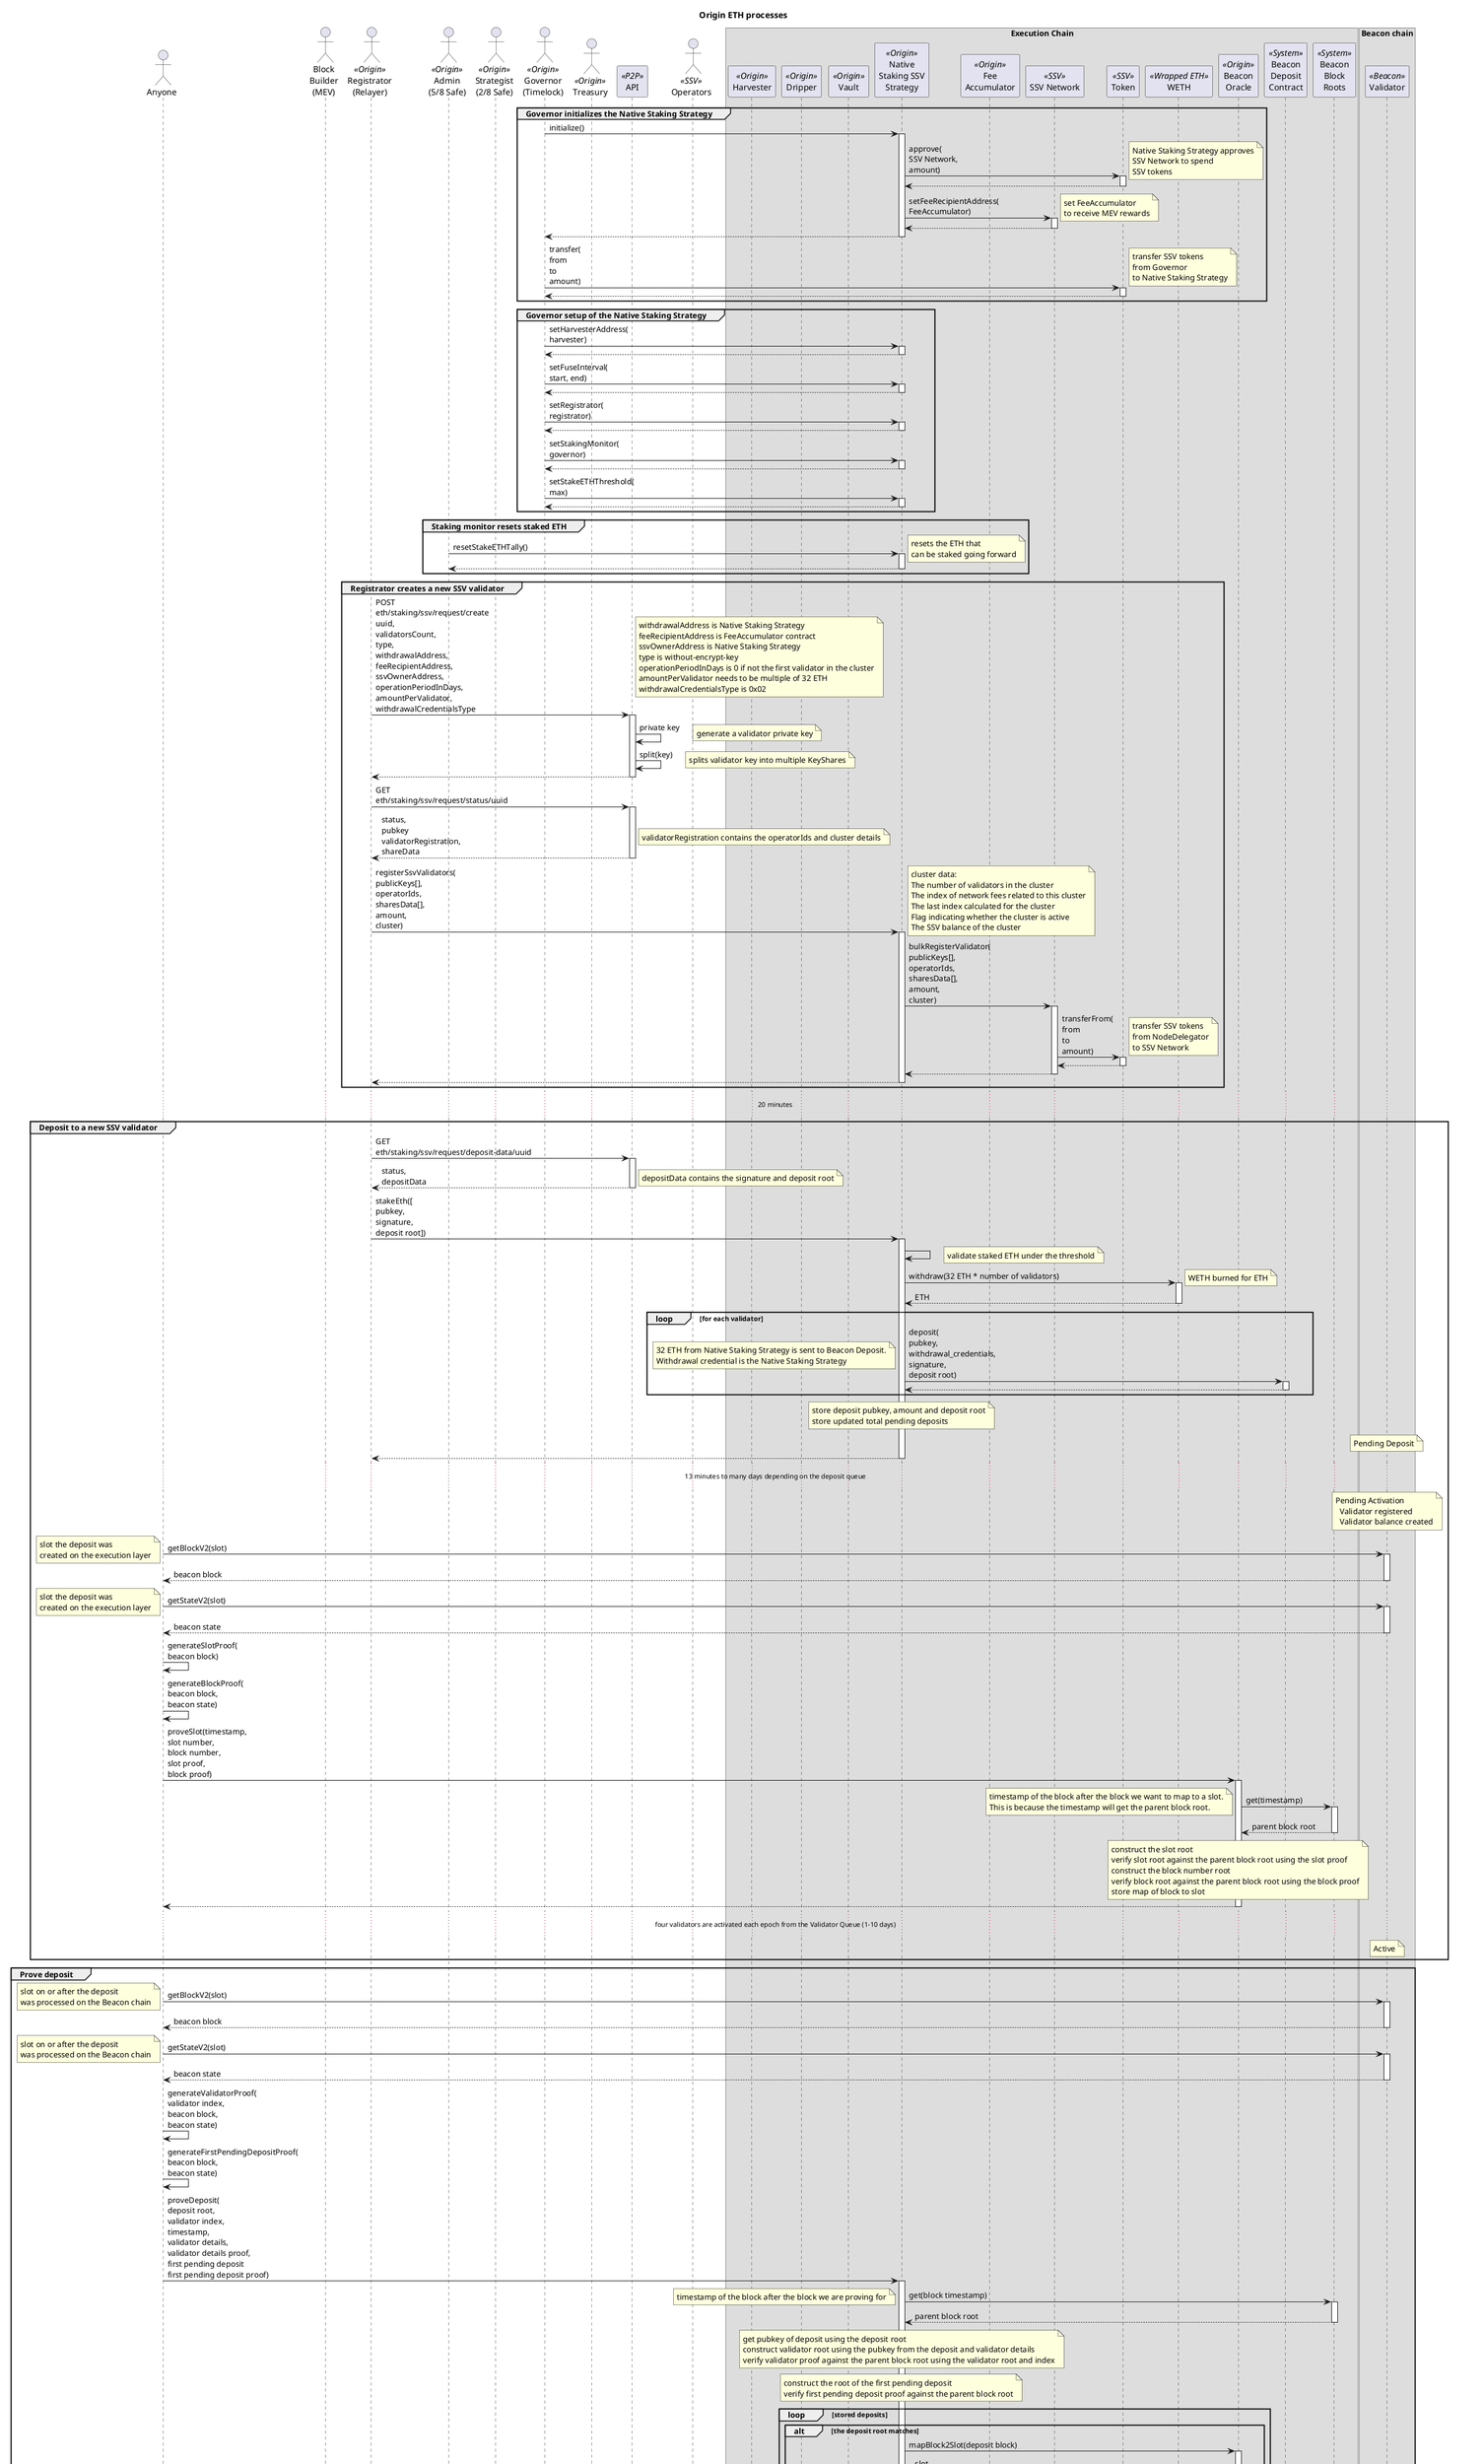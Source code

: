 @startuml

skinparam tabSize 2
hide footbox

title "Origin ETH processes"

actor "Anyone" as sender
actor "Block\nBuilder\n(MEV)" as mev
actor "Registrator\n(Relayer)" as reg <<Origin>>
actor "Admin\n(5/8 Safe)" as admin <<Origin>>
actor "Strategist\n(2/8 Safe)" as strategist <<Origin>>
actor "Governor\n(Timelock)" as gov <<Origin>>
actor "Treasury" as treasury <<Origin>>
participant "API" as api <<P2P>>
actor "Operators" as ssvOp <<SSV>>

box "Execution Chain"
participant "Harvester" as harv <<Origin>>
participant "Dripper" as drip <<Origin>>
participant "Vault" as vault <<Origin>>
participant "Native\nStaking SSV\nStrategy" as nativeStrat <<Origin>>
participant "Fee\nAccumulator" as feeAccum <<Origin>>
participant "SSV Network" as ssvNet <<SSV>>
participant "Token" as ssv <<SSV>>
participant "WETH" as weth <<Wrapped ETH>>
participant "Beacon\nOracle" as bo <<Origin>>
participant "Beacon\nDeposit\nContract" as dep <<System>>
participant "Beacon\nBlock\nRoots" as roots <<System>>
end box

box "Beacon chain"
participant "Validator" as val <<Beacon>>
end box

group Governor initializes the Native Staking Strategy

gov -> nativeStrat : initialize()
activate nativeStrat
nativeStrat -> ssv : approve(\nSSV Network,\namount)
activate ssv
note right : Native Staking Strategy approves\nSSV Network to spend\nSSV tokens
return
nativeStrat -> ssvNet : setFeeRecipientAddress(\nFeeAccumulator)
activate ssvNet
note right : set FeeAccumulator\nto receive MEV rewards
return
return

gov -> ssv : transfer(\nfrom\nto\namount)
activate ssv
note right : transfer SSV tokens\nfrom Governor\nto Native Staking Strategy
return

end group

group Governor setup of the Native Staking Strategy

gov -> nativeStrat : setHarvesterAddress(\nharvester)
activate nativeStrat
return

gov -> nativeStrat : setFuseInterval(\nstart, end)
activate nativeStrat
return

gov -> nativeStrat : setRegistrator(\nregistrator)
activate nativeStrat
return

gov -> nativeStrat : setStakingMonitor(\ngovernor)
activate nativeStrat
return

gov -> nativeStrat : setStakeETHThreshold(\nmax)
activate nativeStrat
return

end group

group Staking monitor resets staked ETH

admin -> nativeStrat : resetStakeETHTally()
activate nativeStrat
note right: resets the ETH that\ncan be staked going forward
return

end group

group Registrator creates a new SSV validator

reg -> api: POST\neth/staking/ssv/request/create\nuuid,\nvalidatorsCount,\ntype,\nwithdrawalAddress,\nfeeRecipientAddress,\nssvOwnerAddress,\noperationPeriodInDays,\namountPerValidator,\nwithdrawalCredentialsType
activate api
note right
withdrawalAddress is Native Staking Strategy
feeRecipientAddress is FeeAccumulator contract
ssvOwnerAddress is Native Staking Strategy
type is without-encrypt-key
operationPeriodInDays is 0 if not the first validator in the cluster
amountPerValidator needs to be multiple of 32 ETH
withdrawalCredentialsType is 0x02
end note
api -> api: private key
note right : generate a validator private key
api -> api: split(key)
note right : splits validator key into multiple KeyShares
return

reg -> api: GET\neth/staking/ssv/request/status/uuid
activate api
return status,\npubkey\nvalidatorRegistration,\nshareData
note right : validatorRegistration contains the operatorIds and cluster details

reg -> nativeStrat : registerSsvValidators(\npublicKeys[],\noperatorIds,\nsharesData[],\namount,\ncluster)
activate nativeStrat
note right
cluster data:
The number of validators in the cluster
The index of network fees related to this cluster
The last index calculated for the cluster
Flag indicating whether the cluster is active
The SSV balance of the cluster
end note
nativeStrat -> ssvNet : bulkRegisterValidator(\npublicKeys[],\noperatorIds,\nsharesData[],\namount,\ncluster)
activate ssvNet
ssvNet -> ssv : transferFrom(\nfrom\nto\namount)
activate ssv
note right: transfer SSV tokens\nfrom NodeDelegator\nto SSV Network
return
return
return

end group

... 20 minutes ...

group Deposit to a new SSV validator

reg -> api: GET\neth/staking/ssv/request/deposit-data/uuid
activate api
return status,\ndepositData
note right : depositData contains the signature and deposit root

reg -> nativeStrat : stakeEth([\npubkey,\nsignature,\ndeposit root])
activate nativeStrat
nativeStrat -> nativeStrat
note right : validate staked ETH under the threshold
nativeStrat -> weth : withdraw(32 ETH * number of validators)
activate weth
note right : WETH burned for ETH
return ETH

loop for each validator

nativeStrat -> dep : deposit(\npubkey,\nwithdrawal_credentials,\nsignature,\ndeposit root)
activate dep
note left
32 ETH from Native Staking Strategy is sent to Beacon Deposit.
Withdrawal credential is the Native Staking Strategy
end note
return
end

note over nativeStrat
store deposit pubkey, amount and deposit root
store updated total pending deposits
end note

note over val : Pending Deposit
return


... 13 minutes to many days depending on the deposit queue ...

note over val
Pending Activation
  Validator registered
  Validator balance created
end note


sender -> val : getBlockV2(slot)
note left : slot the deposit was\ncreated on the execution layer
activate val
return beacon block

sender -> val : getStateV2(slot)
note left : slot the deposit was\ncreated on the execution layer
activate val
return beacon state

sender -> sender : generateSlotProof(\nbeacon block)
sender -> sender : generateBlockProof(\nbeacon block,\nbeacon state)

' map block number to slot in Beacon Oracle
sender -> bo : proveSlot(timestamp,\nslot number,\nblock number,\nslot proof,\nblock proof)
activate bo
bo -> roots : get(timestamp)
note left
timestamp of the block after the block we want to map to a slot.
This is because the timestamp will get the parent block root.
end note
activate roots
return parent block root
note over bo
construct the slot root
verify slot root against the parent block root using the slot proof
construct the block number root
verify block root against the parent block root using the block proof
store map of block to slot
end note
return

... four validators are activated each epoch from the Validator Queue (1-10 days) ...

note over val : Active

end group

group Prove deposit

sender -> val : getBlockV2(slot)
note left : slot on or after the deposit\nwas processed on the Beacon chain
activate val
return beacon block

sender -> val : getStateV2(slot)
note left : slot on or after the deposit\nwas processed on the Beacon chain
activate val
return beacon state

sender -> sender : generateValidatorProof(\nvalidator index,\nbeacon block,\nbeacon state)
sender -> sender : generateFirstPendingDepositProof(\nbeacon block,\nbeacon state)

' prove a deposit has been processed on the Beacon chain
sender -> nativeStrat : proveDeposit(\ndeposit root,\nvalidator index,\ntimestamp,\nvalidator details,\nvalidator details proof,\nfirst pending deposit\nfirst pending deposit proof)
activate nativeStrat
nativeStrat -> roots : get(block timestamp)
note left: timestamp of the block after the block we are proving for
activate roots
return parent block root

' verify the validator
note over nativeStrat
get pubkey of deposit using the deposit root
construct validator root using the pubkey from the deposit and validator details
verify validator proof against the parent block root using the validator root and index
end note

' verify first pending deposit 
note over nativeStrat
construct the root of the first pending deposit
verify first pending deposit proof against the parent block root
end note

loop stored deposits
    alt the deposit root matches
        nativeStrat -> bo : mapBlock2Slot(deposit block)
        activate bo
        return slot

        note over nativeStrat
            if the deposit's slot equals the first pending deposit's slot
                revert
            else if the deposit's slot < the first pending deposit's slot
                delete stored deposit
                reduce total pending deposits by deposit amount
                add validator index to active validators
        end note
    end
end

return

end group

group Update balances

sender -> nativeStrat : snapBalances()
activate nativeStrat
nativeStrat -> roots : get(block timestamp)
activate roots
return parent block root
note over nativeStrat
store strategy WETH and ETH balances
store parent block root
end note
return

sender -> val : getBlockV2(slot)
note left : slot after snapBeaconRoot was taken
activate val
return beacon block

sender -> val : getStateV2(slot)
note left : slot after snapBeaconRoot was taken
activate val
return beacon state

sender -> sender : generateFirstPendingDepositProof(\nbeacon block,\nbeacon state)
note left : proof against beacon block root
sender -> sender : generateValidatorBalanceContainerProof(\nbeacon block,\nbeacon state)
note left : proof against beacon block root
loop active validator indexes
sender -> sender : generateValidatorBalanceProof(\nvalidator index,\nbeacon block,\nbeacon state)
note left: proof against root of\nbeaconBlock.state.balances
end

sender -> nativeStrat : proveBalances(\nfirst pending deposit\nfirst pending deposit proof,\nvalidator container proof,\nvalidator balance proofs)
activate nativeStrat
loop stored deposits
    nativeStrat -> bo : mapBlock2Slot(deposit block)
    activate bo
    return slot

    note over nativeStrat
        revert if the stored deposit's slot is <= the first pending deposit's slot
    end note

    note over nativeStrat: total pending deposit amounts
end

note over nativeStrat
    verify balances container proof against the snapped block root
end note
loop active validator indexes
    note over nativeStrat
        verify validator balance proof against the balances container root using the validator index
    end note

    note over nativeStrat
        decode the validator balance from the balance root
        total validator balances
    end note
end
note over nativeStrat
    store strategy balance =
        ETH balance from snap +
        WETH balance from snap +
        total pending deposit amounts +
        total validator balances
end note

return

end group

group Registrator deposits more SSV to SSV cluster

strategist -> ssv : transfer(\nto\namount)
activate ssv
note right : transfer SSV tokens\nfrom Treasury\nto Native Staking Strategy
return

group SSV ClusterScanner
reg -> ssvNet : getPastEvents(filter)
activate ssvNet
note right : get all events where the ownerAddress\nis the Native Staking Strategy
return events

reg -> reg : getCluster(events):\n cluster
note right
cluster data:
  validatorCount
  networkFeeIndex
  index
  active
  balance
end note
end group

strategist -> nativeStrat : depositSSV(\noperatorIds,\namount,\ncluster)
activate nativeStrat
nativeStrat -> ssvNet : deposit(\nclusterOwner,\noperatorIds,\namount,\ncluster)
activate ssvNet
note right
clusterOwner is Native Staking Strategy
operatorIds are the SSV Operators
amount of SSV tokens
end note
ssvNet -> ssv : transferFrom(\nfrom\nto\namount)
activate ssv
note right: transfer SSV tokens\nfrom Native Staking Strategy\nto SSV Network
return
return
return
end group

group Consensus Rewards

note over val
attesting to blocks
participating in sync committees
end note
val -> val : ETH

... swept every 8-10 days ...

note over val : partial withdraw of excess ETH\nfrom validator to the Native Staking Strategy
val -> nativeStrat : ETH

note over nativeStrat : Native Staking Strategy's\nWETH balance does not change

end group

group Registrator full withdraw from validator

reg -> nativeStrat : exitSsvValidator(\npublicKey\noperatorIds)
activate nativeStrat
nativeStrat -> ssvNet : exitValidator(\npublicKey\noperatorIds)
activate ssvNet
return
return

ssvOp -> ssvOp : sign(\npk,\nexit message)
note right : voluntary exit message signed by the validator private key
ssvOp -> val : signed voluntary exit message
activate val
return

... wait until validator has exited.\nmin four epochs (~25 min), currently 1.5 hours but can take a number of days depending on the number of validators in the exit queue ...

reg -> nativeStrat : removeSsvValidator(\npublicKey,\noperatorIds,\ncluster)
activate nativeStrat
nativeStrat -> ssvNet : removeValidator(\npublicKey\noperatorIds,\ncluster)
activate ssvNet
note right : stop paying SSV to Operators\n and reduce required SSV collateral
return
return

... wait for the validator to be swept on the Beacon chain\ncurrent time is every 8.5 days ...

val -> nativeStrat : ETH
note left : transfer staked ETH and rewards\nfrom Beacon Deposit\nto Native Staking Strategy

note over nativeStrat : Native Staking Strategy's\nWETH balance does not change

end group

group Execution Rewards

mev -> feeAccum : ETH
note right : MEV rewards

sender -> nativeStrat : ETH
note right : tx priority fees

note over nativeStrat : Native Staking Strategy's WETH balance\ndoes not change from either

end group

group Registrator does accounting of consensus rewards and validator withdrawals

reg -> nativeStrat : doAccounting()
activate nativeStrat

note over nativeStrat
ETH received since last accounting = current ETH balance - previous consensus rewards
validator withdrawals = ETH received / 32 ETH
end note

nativeStrat -> weth : deposit(\nwithdrawn ETH)
activate weth
note left : convert ETH from full withdrawals to WETH
return

nativeStrat -> weth : transfer(\nvault,\nwithdrawn ETH)
activate weth
note left : transfer withdrawn WETH\nfrom Native Staking Strategy\nto OETH Vault
return

note over nativeStrat
Add remaining ETH to consensus rewards.
ETH from consensus rewards stays in the Native Staking Strategy.
end note

return accounting valid flag

end group

group Harvester collects ETH rewards

sender -> harv : harvestAndTransfer(\nstrategy)
activate harv
harv -> nativeStrat : collectRewardTokens()
activate nativeStrat

nativeStrat -> feeAccum : collect()
activate feeAccum
feeAccum -> nativeStrat : ETH
note right : send all execution rewards in the FeeAccumulator\nto the Native Staking Stragegy
return execution rewards

note over nativeStrat : total rewards = execution rewards + consensus rewards

note over nativeStrat : reset consensus rewards to zero

nativeStrat -> weth : deposit(\ntotal rewards)
activate weth
note left : convert ETH rewards to WETH
return

nativeStrat -> weth : transfer(\nHarvester,\ntotal ETH rewards)
activate weth
note left : transfer rewards as WETH\nfrom Native Staking Strategy\nto Harvester
return

return

harv -> weth : transfer(\nDripper,\nETH rewards)
activate weth
note left : transfer WETH rewards\nfrom Harvester\nto Dripper
return

return

end group

group Collect and rebase

sender -> drip : collectAndRebase()
activate drip

drip -> weth : transfer(\nvault,\nstreamed ETH)
note left : Stream ETH from last collect to now
activate weth
note over drip : Recalculate 7 day drip rate\nbased on WETH balance
return

drip -> vault : rebase()
activate vault
return

return

end group

group Strategist pauses Native Staking Strategy

strategist -> nativeStrat : pause()
activate nativeStrat
return

end group

group Strategist unpauses Native Staking Strategy

strategist -> nativeStrat : manuallyFixAccounting(0, 0, 0)
activate nativeStrat
note right : params _validatorsDelta, _consensusRewardsDelta\nand _ethToVaultAmount all set to zero
nativeStrat -> nativeStrat
note right : unpause
return

end group

@enduml